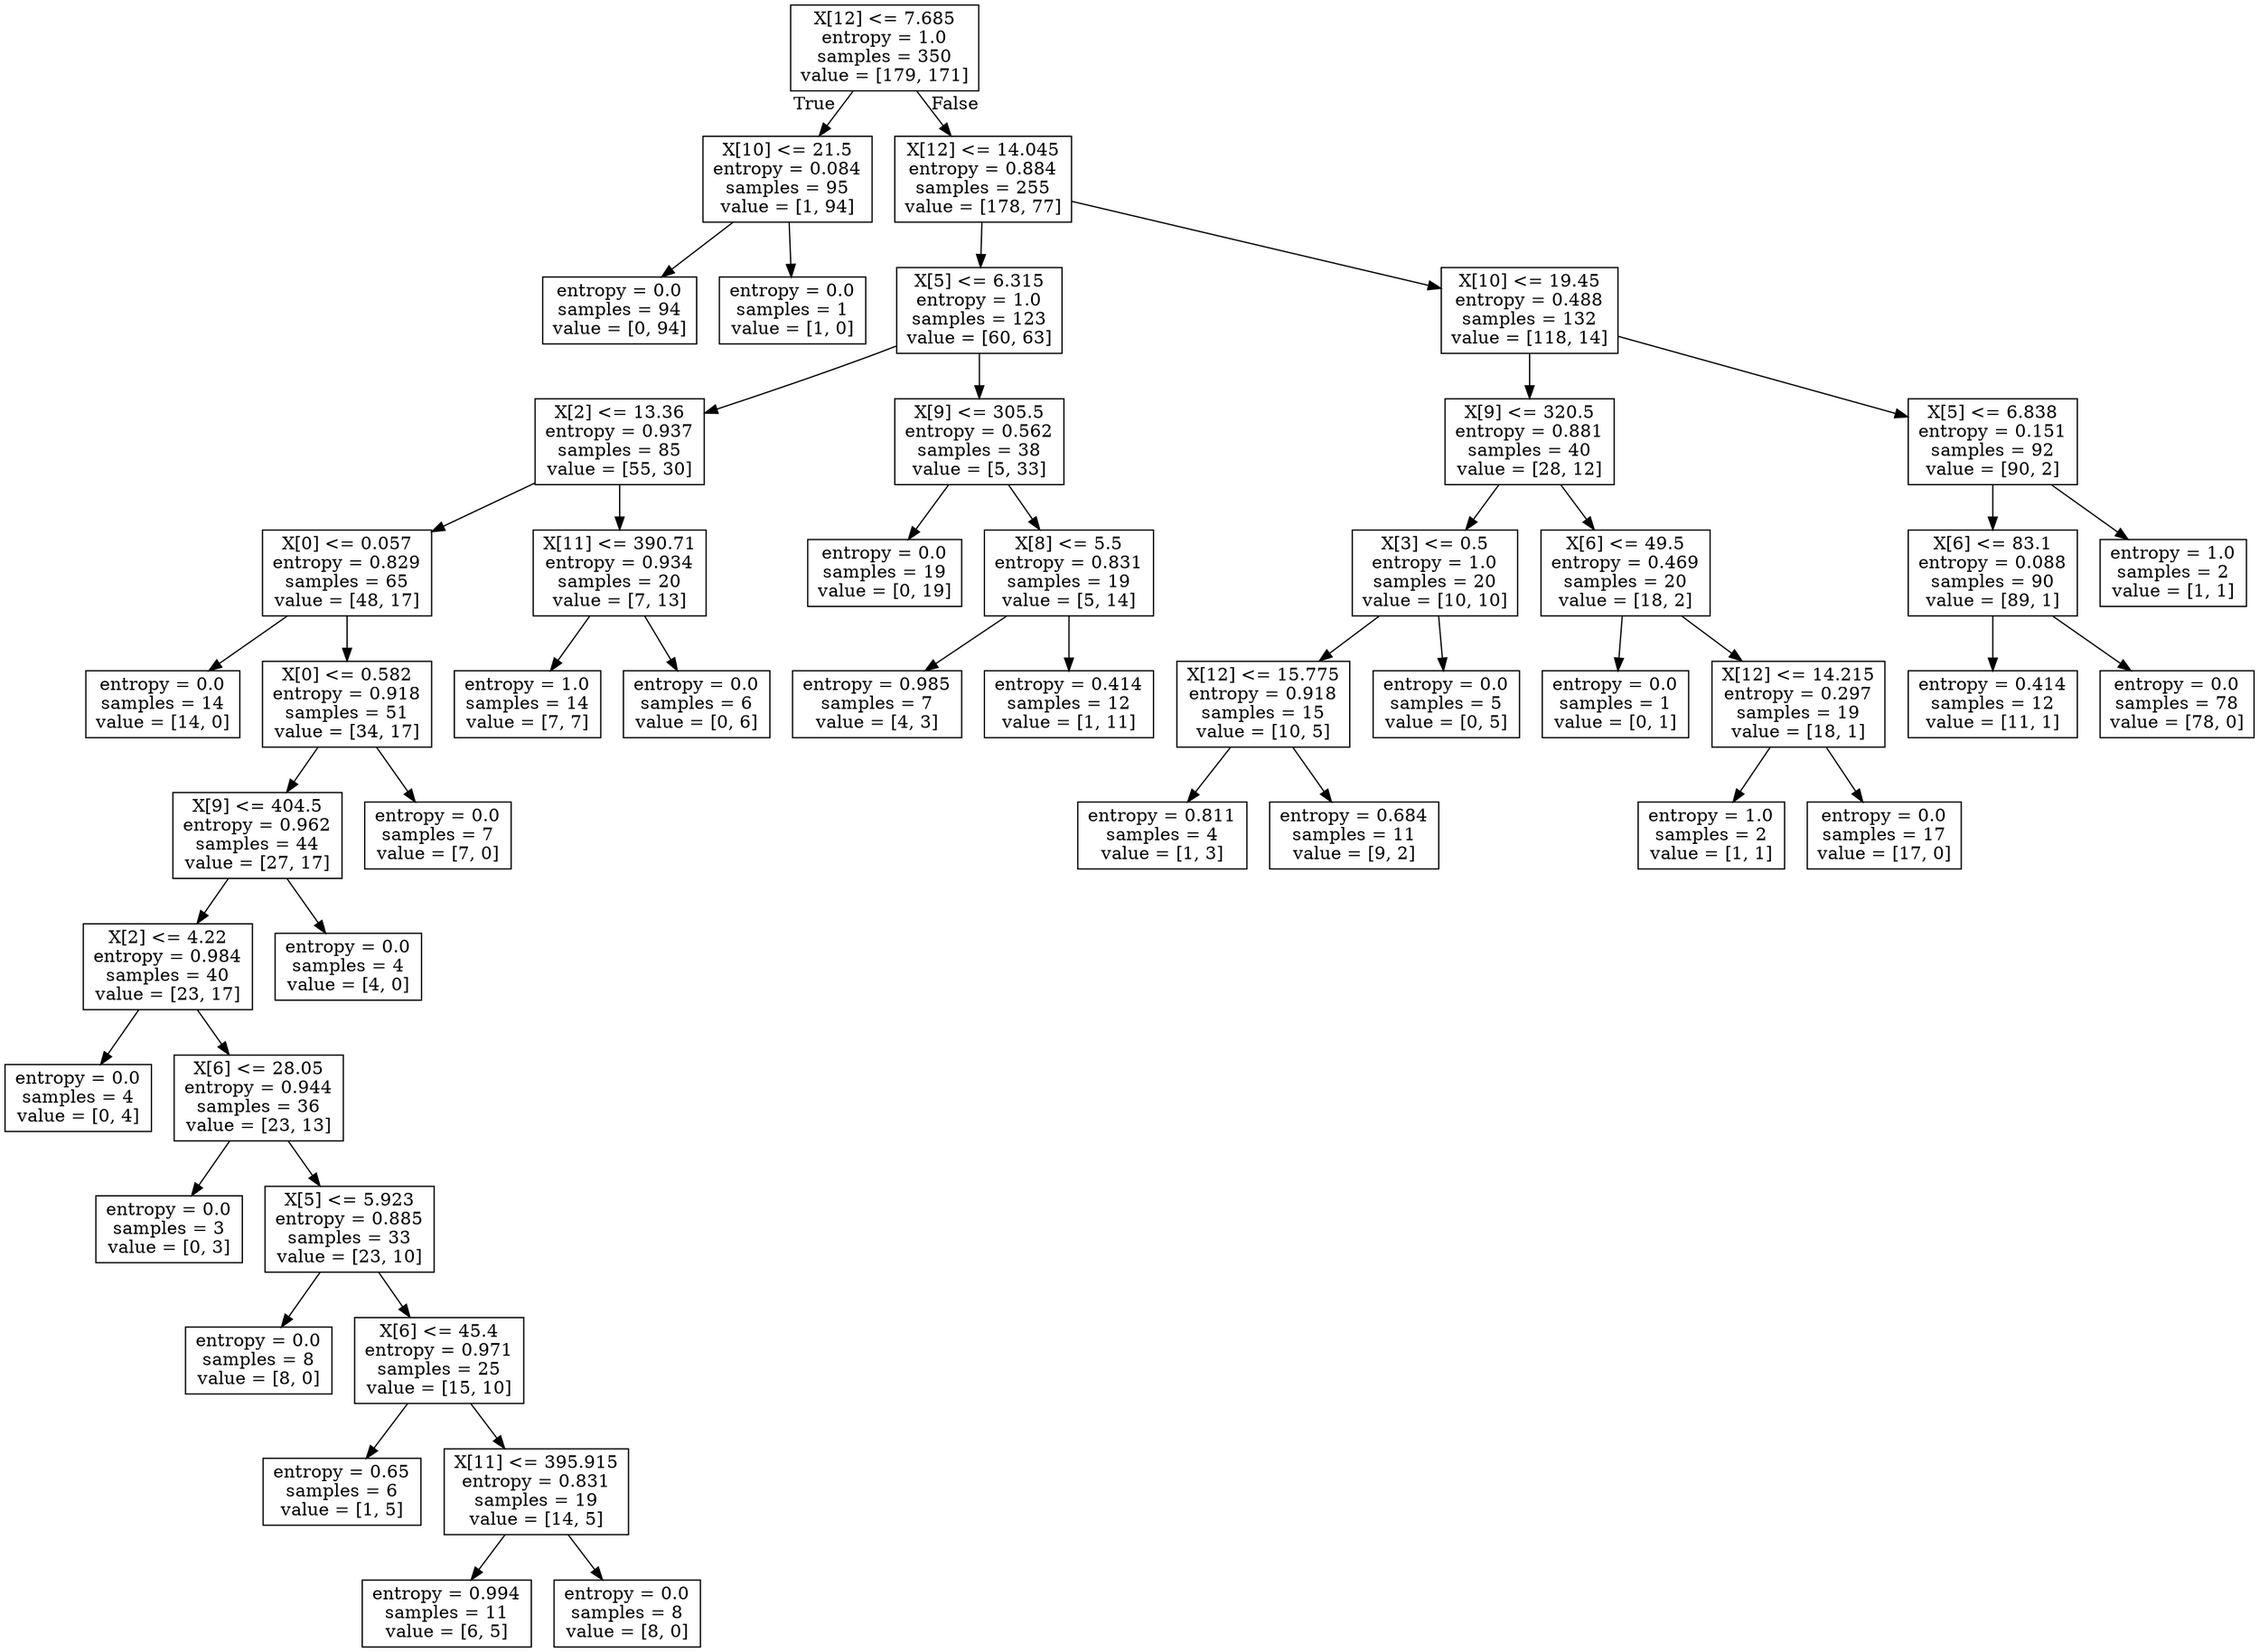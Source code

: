 digraph Tree {
node [shape=box] ;
0 [label="X[12] <= 7.685\nentropy = 1.0\nsamples = 350\nvalue = [179, 171]"] ;
1 [label="X[10] <= 21.5\nentropy = 0.084\nsamples = 95\nvalue = [1, 94]"] ;
0 -> 1 [labeldistance=2.5, labelangle=45, headlabel="True"] ;
2 [label="entropy = 0.0\nsamples = 94\nvalue = [0, 94]"] ;
1 -> 2 ;
3 [label="entropy = 0.0\nsamples = 1\nvalue = [1, 0]"] ;
1 -> 3 ;
4 [label="X[12] <= 14.045\nentropy = 0.884\nsamples = 255\nvalue = [178, 77]"] ;
0 -> 4 [labeldistance=2.5, labelangle=-45, headlabel="False"] ;
5 [label="X[5] <= 6.315\nentropy = 1.0\nsamples = 123\nvalue = [60, 63]"] ;
4 -> 5 ;
6 [label="X[2] <= 13.36\nentropy = 0.937\nsamples = 85\nvalue = [55, 30]"] ;
5 -> 6 ;
7 [label="X[0] <= 0.057\nentropy = 0.829\nsamples = 65\nvalue = [48, 17]"] ;
6 -> 7 ;
8 [label="entropy = 0.0\nsamples = 14\nvalue = [14, 0]"] ;
7 -> 8 ;
9 [label="X[0] <= 0.582\nentropy = 0.918\nsamples = 51\nvalue = [34, 17]"] ;
7 -> 9 ;
10 [label="X[9] <= 404.5\nentropy = 0.962\nsamples = 44\nvalue = [27, 17]"] ;
9 -> 10 ;
11 [label="X[2] <= 4.22\nentropy = 0.984\nsamples = 40\nvalue = [23, 17]"] ;
10 -> 11 ;
12 [label="entropy = 0.0\nsamples = 4\nvalue = [0, 4]"] ;
11 -> 12 ;
13 [label="X[6] <= 28.05\nentropy = 0.944\nsamples = 36\nvalue = [23, 13]"] ;
11 -> 13 ;
14 [label="entropy = 0.0\nsamples = 3\nvalue = [0, 3]"] ;
13 -> 14 ;
15 [label="X[5] <= 5.923\nentropy = 0.885\nsamples = 33\nvalue = [23, 10]"] ;
13 -> 15 ;
16 [label="entropy = 0.0\nsamples = 8\nvalue = [8, 0]"] ;
15 -> 16 ;
17 [label="X[6] <= 45.4\nentropy = 0.971\nsamples = 25\nvalue = [15, 10]"] ;
15 -> 17 ;
18 [label="entropy = 0.65\nsamples = 6\nvalue = [1, 5]"] ;
17 -> 18 ;
19 [label="X[11] <= 395.915\nentropy = 0.831\nsamples = 19\nvalue = [14, 5]"] ;
17 -> 19 ;
20 [label="entropy = 0.994\nsamples = 11\nvalue = [6, 5]"] ;
19 -> 20 ;
21 [label="entropy = 0.0\nsamples = 8\nvalue = [8, 0]"] ;
19 -> 21 ;
22 [label="entropy = 0.0\nsamples = 4\nvalue = [4, 0]"] ;
10 -> 22 ;
23 [label="entropy = 0.0\nsamples = 7\nvalue = [7, 0]"] ;
9 -> 23 ;
24 [label="X[11] <= 390.71\nentropy = 0.934\nsamples = 20\nvalue = [7, 13]"] ;
6 -> 24 ;
25 [label="entropy = 1.0\nsamples = 14\nvalue = [7, 7]"] ;
24 -> 25 ;
26 [label="entropy = 0.0\nsamples = 6\nvalue = [0, 6]"] ;
24 -> 26 ;
27 [label="X[9] <= 305.5\nentropy = 0.562\nsamples = 38\nvalue = [5, 33]"] ;
5 -> 27 ;
28 [label="entropy = 0.0\nsamples = 19\nvalue = [0, 19]"] ;
27 -> 28 ;
29 [label="X[8] <= 5.5\nentropy = 0.831\nsamples = 19\nvalue = [5, 14]"] ;
27 -> 29 ;
30 [label="entropy = 0.985\nsamples = 7\nvalue = [4, 3]"] ;
29 -> 30 ;
31 [label="entropy = 0.414\nsamples = 12\nvalue = [1, 11]"] ;
29 -> 31 ;
32 [label="X[10] <= 19.45\nentropy = 0.488\nsamples = 132\nvalue = [118, 14]"] ;
4 -> 32 ;
33 [label="X[9] <= 320.5\nentropy = 0.881\nsamples = 40\nvalue = [28, 12]"] ;
32 -> 33 ;
34 [label="X[3] <= 0.5\nentropy = 1.0\nsamples = 20\nvalue = [10, 10]"] ;
33 -> 34 ;
35 [label="X[12] <= 15.775\nentropy = 0.918\nsamples = 15\nvalue = [10, 5]"] ;
34 -> 35 ;
36 [label="entropy = 0.811\nsamples = 4\nvalue = [1, 3]"] ;
35 -> 36 ;
37 [label="entropy = 0.684\nsamples = 11\nvalue = [9, 2]"] ;
35 -> 37 ;
38 [label="entropy = 0.0\nsamples = 5\nvalue = [0, 5]"] ;
34 -> 38 ;
39 [label="X[6] <= 49.5\nentropy = 0.469\nsamples = 20\nvalue = [18, 2]"] ;
33 -> 39 ;
40 [label="entropy = 0.0\nsamples = 1\nvalue = [0, 1]"] ;
39 -> 40 ;
41 [label="X[12] <= 14.215\nentropy = 0.297\nsamples = 19\nvalue = [18, 1]"] ;
39 -> 41 ;
42 [label="entropy = 1.0\nsamples = 2\nvalue = [1, 1]"] ;
41 -> 42 ;
43 [label="entropy = 0.0\nsamples = 17\nvalue = [17, 0]"] ;
41 -> 43 ;
44 [label="X[5] <= 6.838\nentropy = 0.151\nsamples = 92\nvalue = [90, 2]"] ;
32 -> 44 ;
45 [label="X[6] <= 83.1\nentropy = 0.088\nsamples = 90\nvalue = [89, 1]"] ;
44 -> 45 ;
46 [label="entropy = 0.414\nsamples = 12\nvalue = [11, 1]"] ;
45 -> 46 ;
47 [label="entropy = 0.0\nsamples = 78\nvalue = [78, 0]"] ;
45 -> 47 ;
48 [label="entropy = 1.0\nsamples = 2\nvalue = [1, 1]"] ;
44 -> 48 ;
}